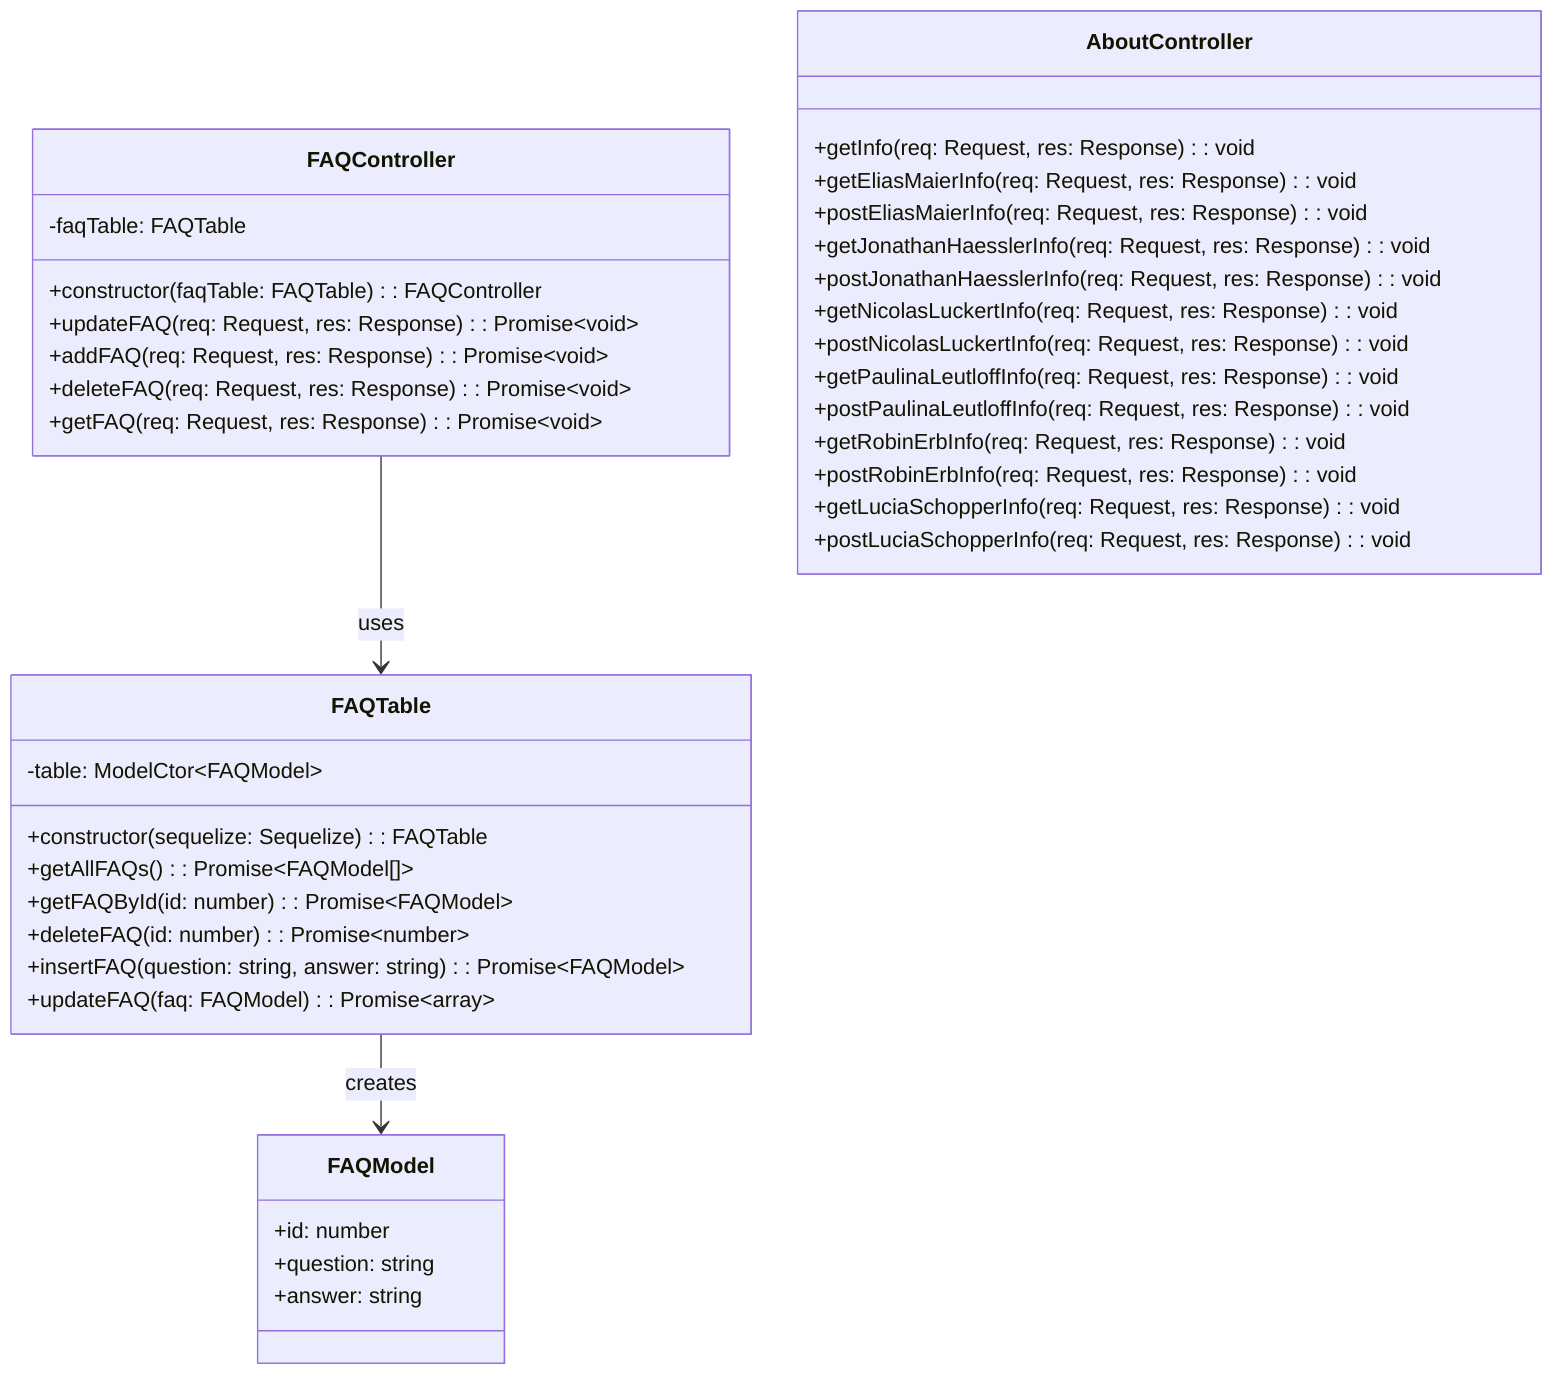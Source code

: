 classDiagram
    %% FAQ und AboutController System
    class FAQController {
        -faqTable: FAQTable
        +constructor(faqTable: FAQTable): FAQController
        +updateFAQ(req: Request, res: Response): Promise~void~
        +addFAQ(req: Request, res: Response): Promise~void~
        +deleteFAQ(req: Request, res: Response): Promise~void~
        +getFAQ(req: Request, res: Response): Promise~void~
    }

    class FAQTable {
        -table: ModelCtor~FAQModel~
        +constructor(sequelize: Sequelize): FAQTable
        +getAllFAQs(): Promise~FAQModel[]~
        +getFAQById(id: number): Promise~FAQModel~
        +deleteFAQ(id: number): Promise~number~
        +insertFAQ(question: string, answer: string): Promise~FAQModel~
        +updateFAQ(faq: FAQModel): Promise~array~
    }

    class FAQModel {
        +id: number
        +question: string
        +answer: string
    }

    class AboutController {
        +getInfo(req: Request, res: Response): void
        +getEliasMaierInfo(req: Request, res: Response): void
        +postEliasMaierInfo(req: Request, res: Response): void
        +getJonathanHaesslerInfo(req: Request, res: Response): void
        +postJonathanHaesslerInfo(req: Request, res: Response): void
        +getNicolasLuckertInfo(req: Request, res: Response): void
        +postNicolasLuckertInfo(req: Request, res: Response): void
        +getPaulinaLeutloffInfo(req: Request, res: Response): void
        +postPaulinaLeutloffInfo(req: Request, res: Response): void
        +getRobinErbInfo(req: Request, res: Response): void
        +postRobinErbInfo(req: Request, res: Response): void
        +getLuciaSchopperInfo(req: Request, res: Response): void
        +postLuciaSchopperInfo(req: Request, res: Response): void
    }


    %% Relationships
    FAQController --> FAQTable : uses
    FAQTable --> FAQModel : creates